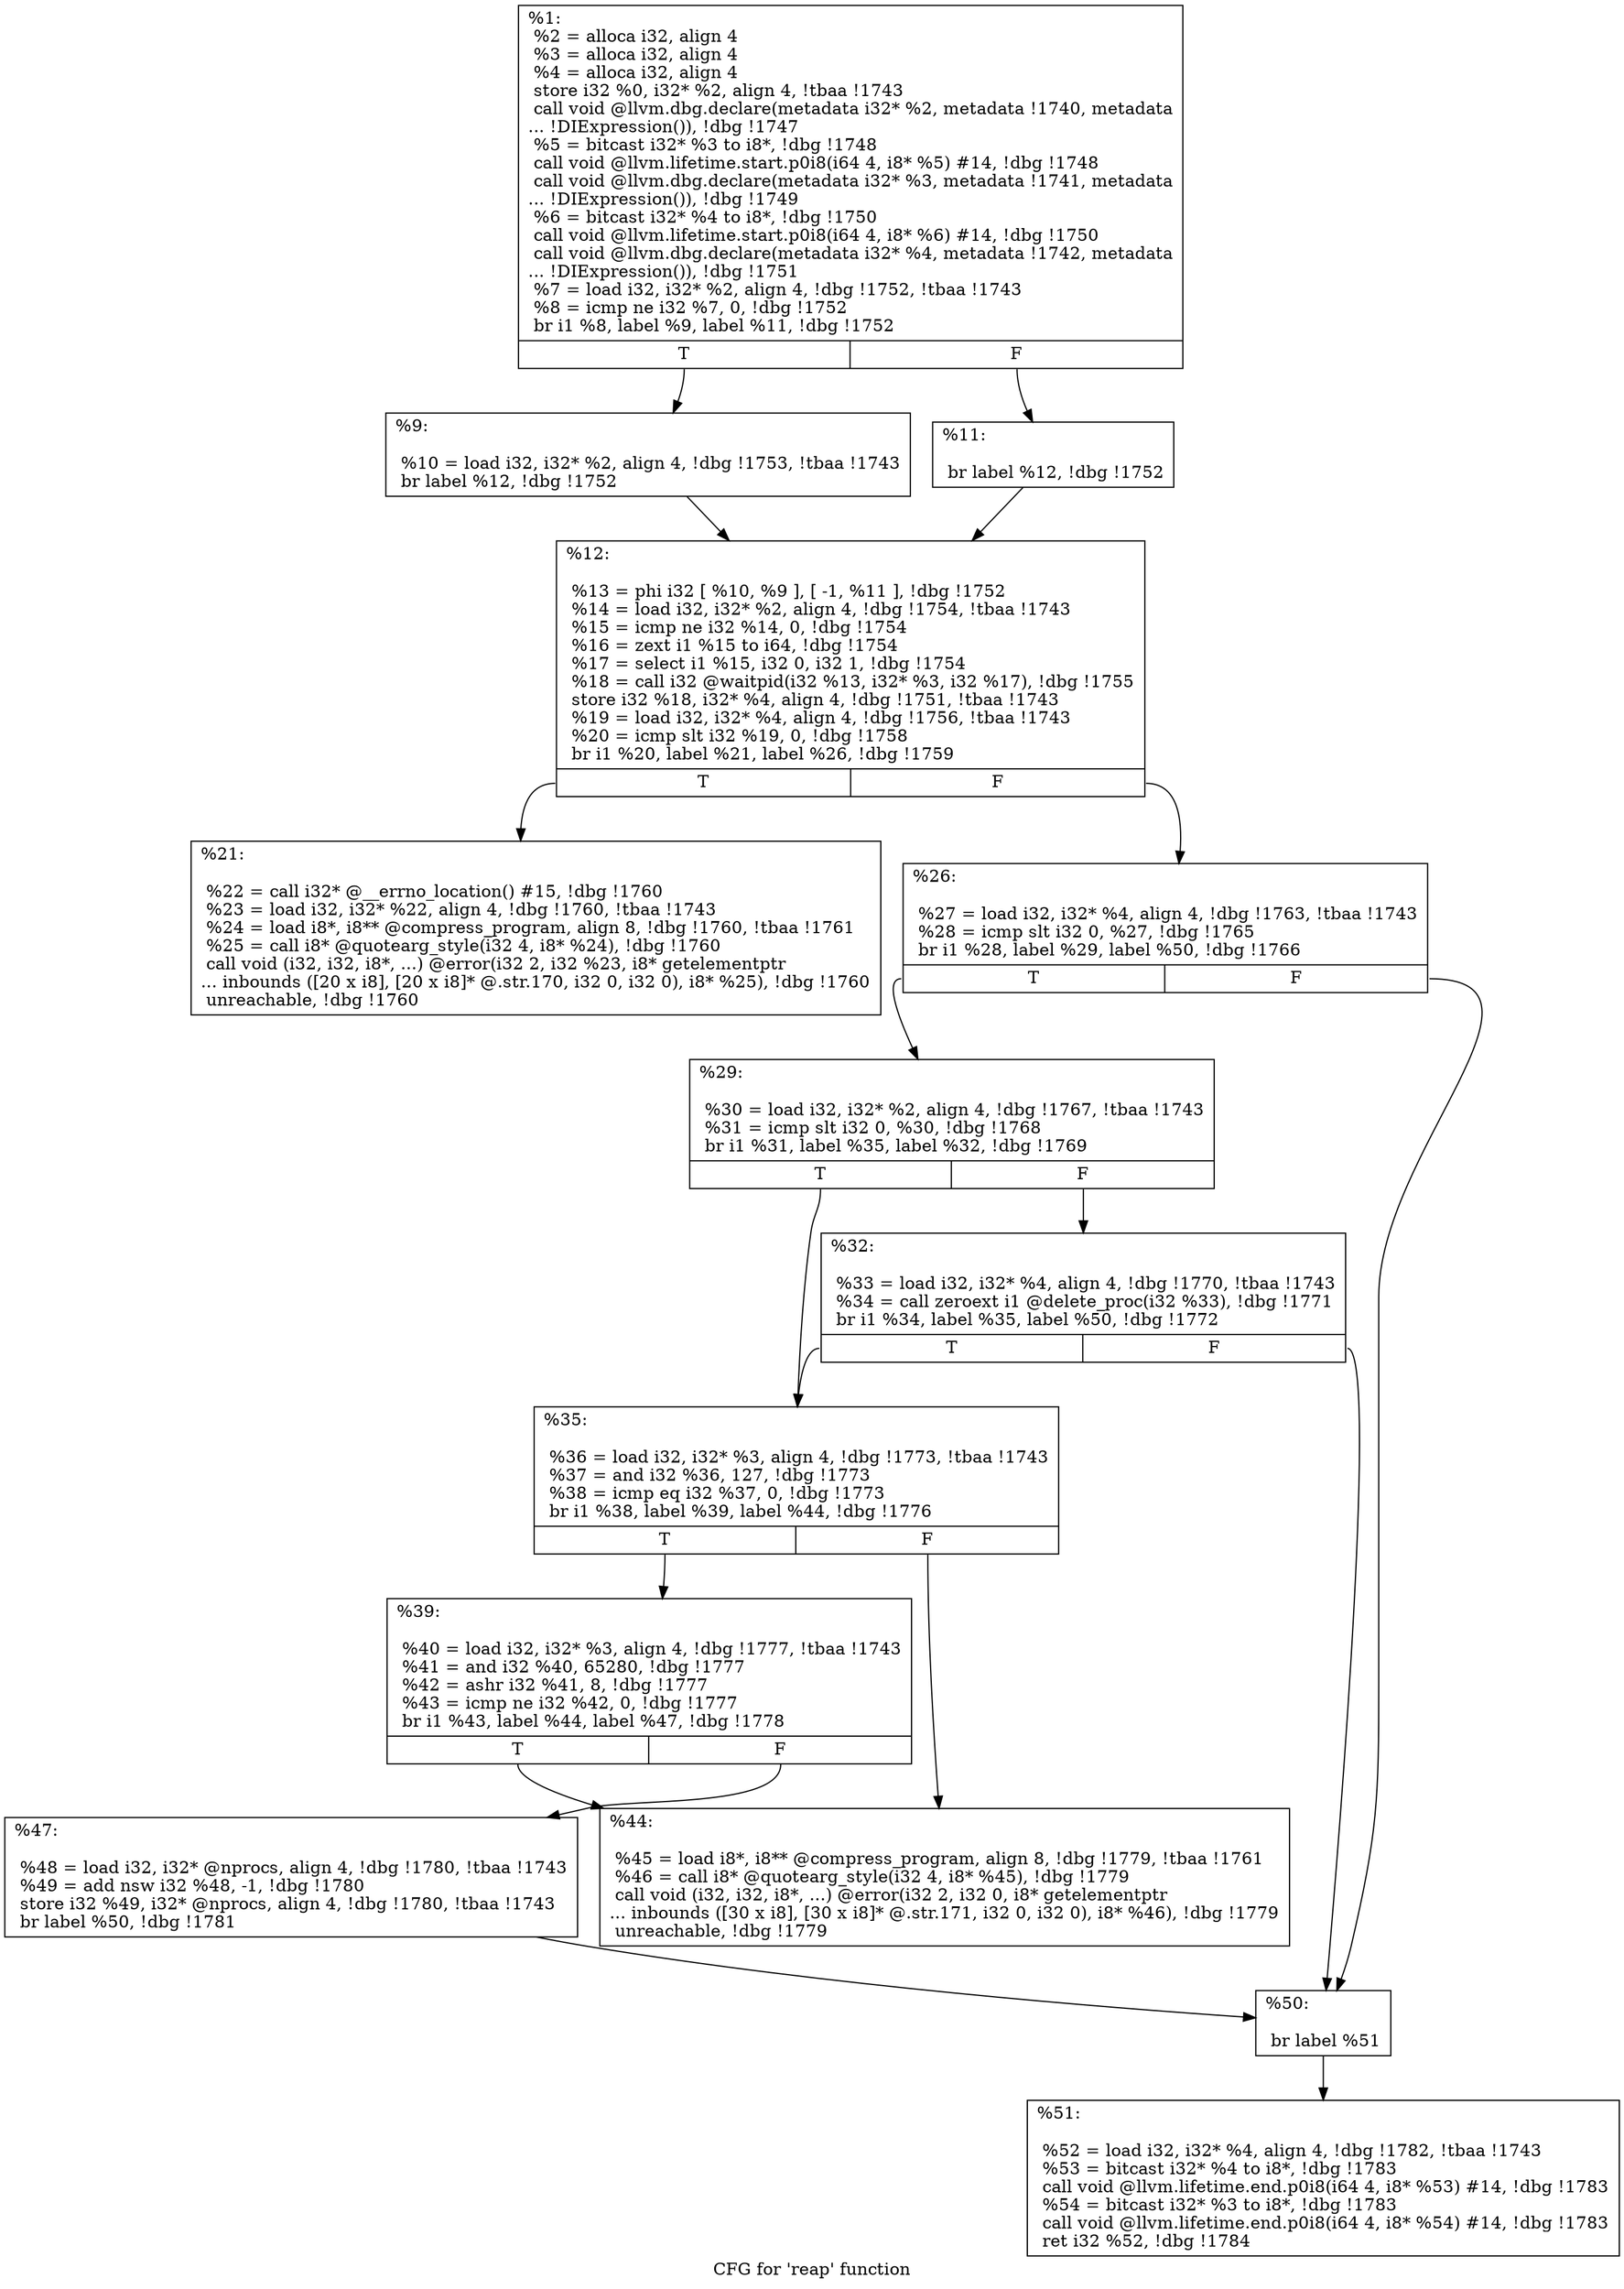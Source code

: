 digraph "CFG for 'reap' function" {
	label="CFG for 'reap' function";

	Node0x1e95650 [shape=record,label="{%1:\l  %2 = alloca i32, align 4\l  %3 = alloca i32, align 4\l  %4 = alloca i32, align 4\l  store i32 %0, i32* %2, align 4, !tbaa !1743\l  call void @llvm.dbg.declare(metadata i32* %2, metadata !1740, metadata\l... !DIExpression()), !dbg !1747\l  %5 = bitcast i32* %3 to i8*, !dbg !1748\l  call void @llvm.lifetime.start.p0i8(i64 4, i8* %5) #14, !dbg !1748\l  call void @llvm.dbg.declare(metadata i32* %3, metadata !1741, metadata\l... !DIExpression()), !dbg !1749\l  %6 = bitcast i32* %4 to i8*, !dbg !1750\l  call void @llvm.lifetime.start.p0i8(i64 4, i8* %6) #14, !dbg !1750\l  call void @llvm.dbg.declare(metadata i32* %4, metadata !1742, metadata\l... !DIExpression()), !dbg !1751\l  %7 = load i32, i32* %2, align 4, !dbg !1752, !tbaa !1743\l  %8 = icmp ne i32 %7, 0, !dbg !1752\l  br i1 %8, label %9, label %11, !dbg !1752\l|{<s0>T|<s1>F}}"];
	Node0x1e95650:s0 -> Node0x1e95ba0;
	Node0x1e95650:s1 -> Node0x1e95bf0;
	Node0x1e95ba0 [shape=record,label="{%9:\l\l  %10 = load i32, i32* %2, align 4, !dbg !1753, !tbaa !1743\l  br label %12, !dbg !1752\l}"];
	Node0x1e95ba0 -> Node0x1e95c40;
	Node0x1e95bf0 [shape=record,label="{%11:\l\l  br label %12, !dbg !1752\l}"];
	Node0x1e95bf0 -> Node0x1e95c40;
	Node0x1e95c40 [shape=record,label="{%12:\l\l  %13 = phi i32 [ %10, %9 ], [ -1, %11 ], !dbg !1752\l  %14 = load i32, i32* %2, align 4, !dbg !1754, !tbaa !1743\l  %15 = icmp ne i32 %14, 0, !dbg !1754\l  %16 = zext i1 %15 to i64, !dbg !1754\l  %17 = select i1 %15, i32 0, i32 1, !dbg !1754\l  %18 = call i32 @waitpid(i32 %13, i32* %3, i32 %17), !dbg !1755\l  store i32 %18, i32* %4, align 4, !dbg !1751, !tbaa !1743\l  %19 = load i32, i32* %4, align 4, !dbg !1756, !tbaa !1743\l  %20 = icmp slt i32 %19, 0, !dbg !1758\l  br i1 %20, label %21, label %26, !dbg !1759\l|{<s0>T|<s1>F}}"];
	Node0x1e95c40:s0 -> Node0x1e95c90;
	Node0x1e95c40:s1 -> Node0x1e95ce0;
	Node0x1e95c90 [shape=record,label="{%21:\l\l  %22 = call i32* @__errno_location() #15, !dbg !1760\l  %23 = load i32, i32* %22, align 4, !dbg !1760, !tbaa !1743\l  %24 = load i8*, i8** @compress_program, align 8, !dbg !1760, !tbaa !1761\l  %25 = call i8* @quotearg_style(i32 4, i8* %24), !dbg !1760\l  call void (i32, i32, i8*, ...) @error(i32 2, i32 %23, i8* getelementptr\l... inbounds ([20 x i8], [20 x i8]* @.str.170, i32 0, i32 0), i8* %25), !dbg !1760\l  unreachable, !dbg !1760\l}"];
	Node0x1e95ce0 [shape=record,label="{%26:\l\l  %27 = load i32, i32* %4, align 4, !dbg !1763, !tbaa !1743\l  %28 = icmp slt i32 0, %27, !dbg !1765\l  br i1 %28, label %29, label %50, !dbg !1766\l|{<s0>T|<s1>F}}"];
	Node0x1e95ce0:s0 -> Node0x1e95d30;
	Node0x1e95ce0:s1 -> Node0x1e95f10;
	Node0x1e95d30 [shape=record,label="{%29:\l\l  %30 = load i32, i32* %2, align 4, !dbg !1767, !tbaa !1743\l  %31 = icmp slt i32 0, %30, !dbg !1768\l  br i1 %31, label %35, label %32, !dbg !1769\l|{<s0>T|<s1>F}}"];
	Node0x1e95d30:s0 -> Node0x1e95dd0;
	Node0x1e95d30:s1 -> Node0x1e95d80;
	Node0x1e95d80 [shape=record,label="{%32:\l\l  %33 = load i32, i32* %4, align 4, !dbg !1770, !tbaa !1743\l  %34 = call zeroext i1 @delete_proc(i32 %33), !dbg !1771\l  br i1 %34, label %35, label %50, !dbg !1772\l|{<s0>T|<s1>F}}"];
	Node0x1e95d80:s0 -> Node0x1e95dd0;
	Node0x1e95d80:s1 -> Node0x1e95f10;
	Node0x1e95dd0 [shape=record,label="{%35:\l\l  %36 = load i32, i32* %3, align 4, !dbg !1773, !tbaa !1743\l  %37 = and i32 %36, 127, !dbg !1773\l  %38 = icmp eq i32 %37, 0, !dbg !1773\l  br i1 %38, label %39, label %44, !dbg !1776\l|{<s0>T|<s1>F}}"];
	Node0x1e95dd0:s0 -> Node0x1e95e20;
	Node0x1e95dd0:s1 -> Node0x1e95e70;
	Node0x1e95e20 [shape=record,label="{%39:\l\l  %40 = load i32, i32* %3, align 4, !dbg !1777, !tbaa !1743\l  %41 = and i32 %40, 65280, !dbg !1777\l  %42 = ashr i32 %41, 8, !dbg !1777\l  %43 = icmp ne i32 %42, 0, !dbg !1777\l  br i1 %43, label %44, label %47, !dbg !1778\l|{<s0>T|<s1>F}}"];
	Node0x1e95e20:s0 -> Node0x1e95e70;
	Node0x1e95e20:s1 -> Node0x1e95ec0;
	Node0x1e95e70 [shape=record,label="{%44:\l\l  %45 = load i8*, i8** @compress_program, align 8, !dbg !1779, !tbaa !1761\l  %46 = call i8* @quotearg_style(i32 4, i8* %45), !dbg !1779\l  call void (i32, i32, i8*, ...) @error(i32 2, i32 0, i8* getelementptr\l... inbounds ([30 x i8], [30 x i8]* @.str.171, i32 0, i32 0), i8* %46), !dbg !1779\l  unreachable, !dbg !1779\l}"];
	Node0x1e95ec0 [shape=record,label="{%47:\l\l  %48 = load i32, i32* @nprocs, align 4, !dbg !1780, !tbaa !1743\l  %49 = add nsw i32 %48, -1, !dbg !1780\l  store i32 %49, i32* @nprocs, align 4, !dbg !1780, !tbaa !1743\l  br label %50, !dbg !1781\l}"];
	Node0x1e95ec0 -> Node0x1e95f10;
	Node0x1e95f10 [shape=record,label="{%50:\l\l  br label %51\l}"];
	Node0x1e95f10 -> Node0x1e95f60;
	Node0x1e95f60 [shape=record,label="{%51:\l\l  %52 = load i32, i32* %4, align 4, !dbg !1782, !tbaa !1743\l  %53 = bitcast i32* %4 to i8*, !dbg !1783\l  call void @llvm.lifetime.end.p0i8(i64 4, i8* %53) #14, !dbg !1783\l  %54 = bitcast i32* %3 to i8*, !dbg !1783\l  call void @llvm.lifetime.end.p0i8(i64 4, i8* %54) #14, !dbg !1783\l  ret i32 %52, !dbg !1784\l}"];
}
